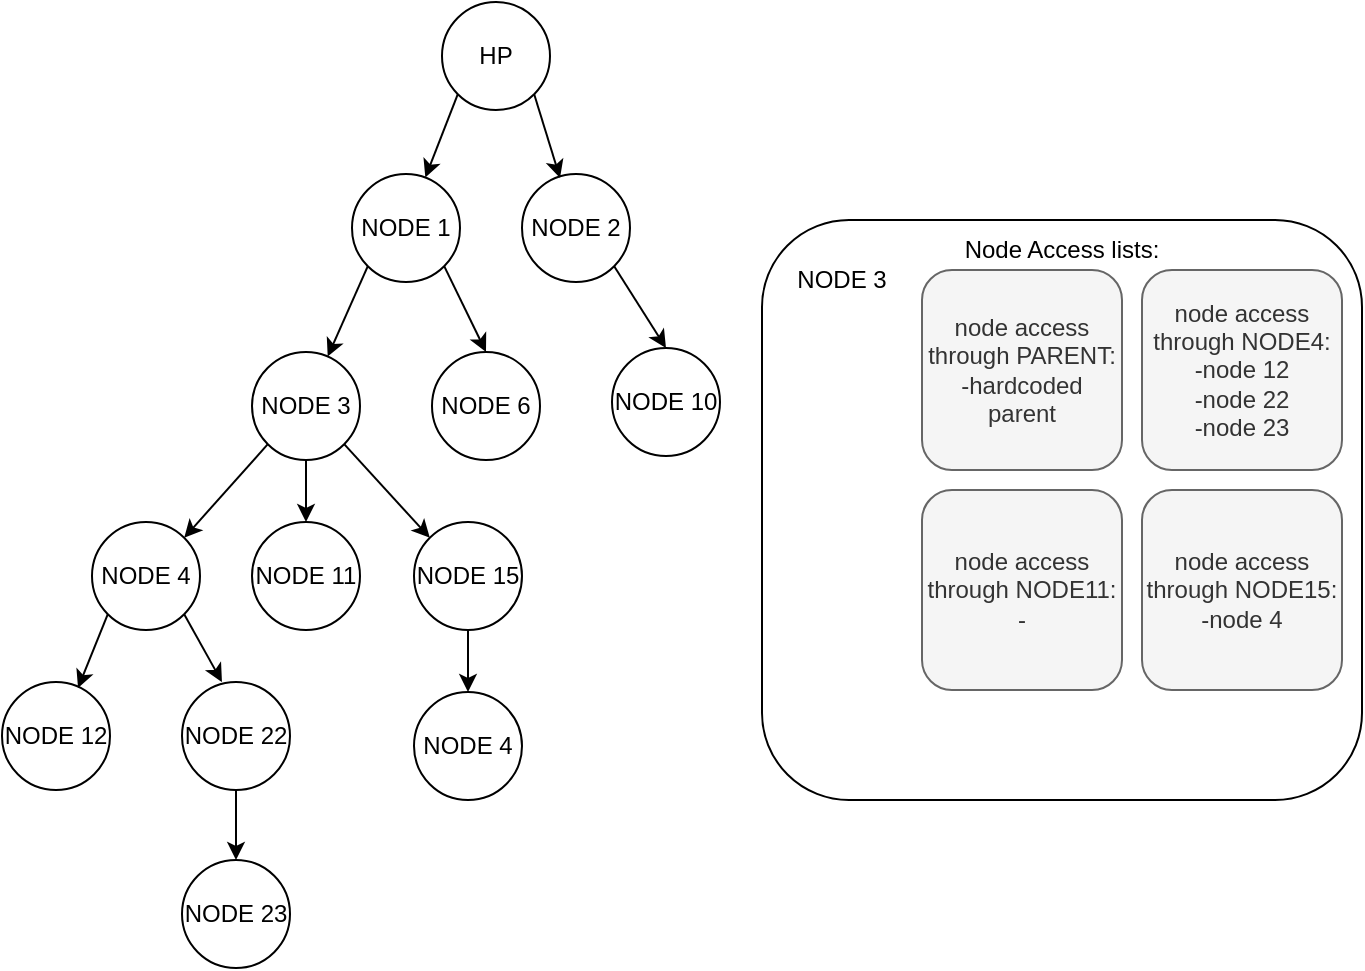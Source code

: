 <mxfile version="22.1.0" type="device">
  <diagram name="Page-1" id="fIDpOyRQobxb_MCxYIHS">
    <mxGraphModel dx="584" dy="911" grid="1" gridSize="5" guides="1" tooltips="1" connect="1" arrows="1" fold="1" page="1" pageScale="1" pageWidth="850" pageHeight="1100" math="0" shadow="0">
      <root>
        <mxCell id="0" />
        <mxCell id="1" parent="0" />
        <mxCell id="JQb3Fz-EGlwiKvFyWL8n-6" value="" style="rounded=1;whiteSpace=wrap;html=1;" vertex="1" parent="1">
          <mxGeometry x="1330" y="215" width="300" height="290" as="geometry" />
        </mxCell>
        <mxCell id="JQb3Fz-EGlwiKvFyWL8n-7" value="&lt;div&gt;node access through NODE4:&lt;/div&gt;&lt;div&gt;-node 12&lt;/div&gt;&lt;div&gt;-node 22&lt;/div&gt;&lt;div&gt;-node 23&lt;br&gt;&lt;/div&gt;" style="rounded=1;whiteSpace=wrap;html=1;fillColor=#f5f5f5;fontColor=#333333;strokeColor=#666666;" vertex="1" parent="1">
          <mxGeometry x="1520" y="240" width="100" height="100" as="geometry" />
        </mxCell>
        <mxCell id="JQb3Fz-EGlwiKvFyWL8n-8" value="&lt;div&gt;node access through PARENT:&lt;/div&gt;&lt;div&gt;-hardcoded parent&lt;br&gt;&lt;/div&gt;" style="rounded=1;whiteSpace=wrap;html=1;fillColor=#f5f5f5;strokeColor=#666666;fontColor=#333333;" vertex="1" parent="1">
          <mxGeometry x="1410" y="240" width="100" height="100" as="geometry" />
        </mxCell>
        <mxCell id="JQb3Fz-EGlwiKvFyWL8n-9" value="&lt;div&gt;node access through NODE15:&lt;/div&gt;&lt;div&gt;-node 4&lt;br&gt;&lt;/div&gt;" style="rounded=1;whiteSpace=wrap;html=1;fillColor=#f5f5f5;fontColor=#333333;strokeColor=#666666;" vertex="1" parent="1">
          <mxGeometry x="1520" y="350" width="100" height="100" as="geometry" />
        </mxCell>
        <mxCell id="JQb3Fz-EGlwiKvFyWL8n-10" value="&lt;div&gt;node access through NODE11:&lt;/div&gt;&lt;div&gt;-&lt;br&gt;&lt;/div&gt;" style="rounded=1;whiteSpace=wrap;html=1;fillColor=#f5f5f5;fontColor=#333333;strokeColor=#666666;" vertex="1" parent="1">
          <mxGeometry x="1410" y="350" width="100" height="100" as="geometry" />
        </mxCell>
        <mxCell id="JQb3Fz-EGlwiKvFyWL8n-11" value="NODE 3" style="text;html=1;strokeColor=none;fillColor=none;align=center;verticalAlign=middle;whiteSpace=wrap;rounded=0;" vertex="1" parent="1">
          <mxGeometry x="1340" y="230" width="60" height="30" as="geometry" />
        </mxCell>
        <mxCell id="JQb3Fz-EGlwiKvFyWL8n-12" value="Node Access lists:" style="text;html=1;strokeColor=none;fillColor=none;align=center;verticalAlign=middle;whiteSpace=wrap;rounded=0;" vertex="1" parent="1">
          <mxGeometry x="1415" y="220" width="130" height="20" as="geometry" />
        </mxCell>
        <mxCell id="JQb3Fz-EGlwiKvFyWL8n-14" value="NODE 1" style="ellipse;whiteSpace=wrap;html=1;aspect=fixed;" vertex="1" parent="1">
          <mxGeometry x="1125" y="192" width="54" height="54" as="geometry" />
        </mxCell>
        <mxCell id="JQb3Fz-EGlwiKvFyWL8n-15" value="NODE 2" style="ellipse;whiteSpace=wrap;html=1;aspect=fixed;" vertex="1" parent="1">
          <mxGeometry x="1210" y="192" width="54" height="54" as="geometry" />
        </mxCell>
        <mxCell id="JQb3Fz-EGlwiKvFyWL8n-16" value="NODE 3" style="ellipse;whiteSpace=wrap;html=1;aspect=fixed;" vertex="1" parent="1">
          <mxGeometry x="1075" y="281" width="54" height="54" as="geometry" />
        </mxCell>
        <mxCell id="JQb3Fz-EGlwiKvFyWL8n-17" value="NODE 6" style="ellipse;whiteSpace=wrap;html=1;aspect=fixed;" vertex="1" parent="1">
          <mxGeometry x="1165" y="281" width="54" height="54" as="geometry" />
        </mxCell>
        <mxCell id="JQb3Fz-EGlwiKvFyWL8n-18" value="NODE 10" style="ellipse;whiteSpace=wrap;html=1;aspect=fixed;" vertex="1" parent="1">
          <mxGeometry x="1255" y="279" width="54" height="54" as="geometry" />
        </mxCell>
        <mxCell id="JQb3Fz-EGlwiKvFyWL8n-19" value="HP" style="ellipse;whiteSpace=wrap;html=1;aspect=fixed;" vertex="1" parent="1">
          <mxGeometry x="1170" y="106" width="54" height="54" as="geometry" />
        </mxCell>
        <mxCell id="JQb3Fz-EGlwiKvFyWL8n-20" value="NODE 4" style="ellipse;whiteSpace=wrap;html=1;aspect=fixed;" vertex="1" parent="1">
          <mxGeometry x="995" y="366" width="54" height="54" as="geometry" />
        </mxCell>
        <mxCell id="JQb3Fz-EGlwiKvFyWL8n-21" value="NODE 11" style="ellipse;whiteSpace=wrap;html=1;aspect=fixed;" vertex="1" parent="1">
          <mxGeometry x="1075" y="366" width="54" height="54" as="geometry" />
        </mxCell>
        <mxCell id="JQb3Fz-EGlwiKvFyWL8n-27" style="edgeStyle=orthogonalEdgeStyle;rounded=0;orthogonalLoop=1;jettySize=auto;html=1;exitX=0.5;exitY=1;exitDx=0;exitDy=0;entryX=0.5;entryY=0;entryDx=0;entryDy=0;" edge="1" parent="1" source="JQb3Fz-EGlwiKvFyWL8n-22" target="JQb3Fz-EGlwiKvFyWL8n-25">
          <mxGeometry relative="1" as="geometry" />
        </mxCell>
        <mxCell id="JQb3Fz-EGlwiKvFyWL8n-22" value="NODE 15" style="ellipse;whiteSpace=wrap;html=1;aspect=fixed;" vertex="1" parent="1">
          <mxGeometry x="1156" y="366" width="54" height="54" as="geometry" />
        </mxCell>
        <mxCell id="JQb3Fz-EGlwiKvFyWL8n-23" value="NODE 12" style="ellipse;whiteSpace=wrap;html=1;aspect=fixed;" vertex="1" parent="1">
          <mxGeometry x="950" y="446" width="54" height="54" as="geometry" />
        </mxCell>
        <mxCell id="JQb3Fz-EGlwiKvFyWL8n-41" style="edgeStyle=orthogonalEdgeStyle;rounded=0;orthogonalLoop=1;jettySize=auto;html=1;entryX=0.5;entryY=0;entryDx=0;entryDy=0;" edge="1" parent="1" source="JQb3Fz-EGlwiKvFyWL8n-24" target="JQb3Fz-EGlwiKvFyWL8n-40">
          <mxGeometry relative="1" as="geometry" />
        </mxCell>
        <mxCell id="JQb3Fz-EGlwiKvFyWL8n-24" value="NODE 22" style="ellipse;whiteSpace=wrap;html=1;aspect=fixed;" vertex="1" parent="1">
          <mxGeometry x="1040" y="446" width="54" height="54" as="geometry" />
        </mxCell>
        <mxCell id="JQb3Fz-EGlwiKvFyWL8n-25" value="NODE 4" style="ellipse;whiteSpace=wrap;html=1;aspect=fixed;" vertex="1" parent="1">
          <mxGeometry x="1156" y="451" width="54" height="54" as="geometry" />
        </mxCell>
        <mxCell id="JQb3Fz-EGlwiKvFyWL8n-28" value="" style="endArrow=classic;html=1;rounded=0;exitX=0;exitY=1;exitDx=0;exitDy=0;" edge="1" parent="1" source="JQb3Fz-EGlwiKvFyWL8n-19" target="JQb3Fz-EGlwiKvFyWL8n-14">
          <mxGeometry width="50" height="50" relative="1" as="geometry">
            <mxPoint x="1035" y="216" as="sourcePoint" />
            <mxPoint x="1085" y="166" as="targetPoint" />
          </mxGeometry>
        </mxCell>
        <mxCell id="JQb3Fz-EGlwiKvFyWL8n-29" value="" style="endArrow=classic;html=1;rounded=0;exitX=1;exitY=1;exitDx=0;exitDy=0;entryX=0.352;entryY=0.037;entryDx=0;entryDy=0;entryPerimeter=0;" edge="1" parent="1" source="JQb3Fz-EGlwiKvFyWL8n-19" target="JQb3Fz-EGlwiKvFyWL8n-15">
          <mxGeometry width="50" height="50" relative="1" as="geometry">
            <mxPoint x="1193" y="163" as="sourcePoint" />
            <mxPoint x="1171" y="201" as="targetPoint" />
          </mxGeometry>
        </mxCell>
        <mxCell id="JQb3Fz-EGlwiKvFyWL8n-31" value="" style="endArrow=classic;html=1;rounded=0;exitX=0;exitY=1;exitDx=0;exitDy=0;" edge="1" parent="1" source="JQb3Fz-EGlwiKvFyWL8n-14" target="JQb3Fz-EGlwiKvFyWL8n-16">
          <mxGeometry width="50" height="50" relative="1" as="geometry">
            <mxPoint x="1150" y="251" as="sourcePoint" />
            <mxPoint x="1134" y="293" as="targetPoint" />
          </mxGeometry>
        </mxCell>
        <mxCell id="JQb3Fz-EGlwiKvFyWL8n-32" value="" style="endArrow=classic;html=1;rounded=0;exitX=1;exitY=1;exitDx=0;exitDy=0;entryX=0.5;entryY=0;entryDx=0;entryDy=0;" edge="1" parent="1" source="JQb3Fz-EGlwiKvFyWL8n-14" target="JQb3Fz-EGlwiKvFyWL8n-17">
          <mxGeometry width="50" height="50" relative="1" as="geometry">
            <mxPoint x="1138" y="243" as="sourcePoint" />
            <mxPoint x="1118" y="288" as="targetPoint" />
          </mxGeometry>
        </mxCell>
        <mxCell id="JQb3Fz-EGlwiKvFyWL8n-33" value="" style="endArrow=classic;html=1;rounded=0;exitX=1;exitY=1;exitDx=0;exitDy=0;entryX=0.5;entryY=0;entryDx=0;entryDy=0;" edge="1" parent="1" source="JQb3Fz-EGlwiKvFyWL8n-15" target="JQb3Fz-EGlwiKvFyWL8n-18">
          <mxGeometry width="50" height="50" relative="1" as="geometry">
            <mxPoint x="1176" y="243" as="sourcePoint" />
            <mxPoint x="1197" y="286" as="targetPoint" />
          </mxGeometry>
        </mxCell>
        <mxCell id="JQb3Fz-EGlwiKvFyWL8n-34" value="" style="endArrow=classic;html=1;rounded=0;exitX=0;exitY=1;exitDx=0;exitDy=0;entryX=1;entryY=0;entryDx=0;entryDy=0;" edge="1" parent="1" source="JQb3Fz-EGlwiKvFyWL8n-16" target="JQb3Fz-EGlwiKvFyWL8n-20">
          <mxGeometry width="50" height="50" relative="1" as="geometry">
            <mxPoint x="1138" y="243" as="sourcePoint" />
            <mxPoint x="1118" y="288" as="targetPoint" />
          </mxGeometry>
        </mxCell>
        <mxCell id="JQb3Fz-EGlwiKvFyWL8n-35" value="" style="endArrow=classic;html=1;rounded=0;exitX=0.5;exitY=1;exitDx=0;exitDy=0;entryX=0.5;entryY=0;entryDx=0;entryDy=0;" edge="1" parent="1" source="JQb3Fz-EGlwiKvFyWL8n-16" target="JQb3Fz-EGlwiKvFyWL8n-21">
          <mxGeometry width="50" height="50" relative="1" as="geometry">
            <mxPoint x="1088" y="332" as="sourcePoint" />
            <mxPoint x="1046" y="379" as="targetPoint" />
          </mxGeometry>
        </mxCell>
        <mxCell id="JQb3Fz-EGlwiKvFyWL8n-37" value="" style="endArrow=classic;html=1;rounded=0;exitX=0;exitY=1;exitDx=0;exitDy=0;entryX=0.704;entryY=0.056;entryDx=0;entryDy=0;entryPerimeter=0;" edge="1" parent="1" source="JQb3Fz-EGlwiKvFyWL8n-20" target="JQb3Fz-EGlwiKvFyWL8n-23">
          <mxGeometry width="50" height="50" relative="1" as="geometry">
            <mxPoint x="1088" y="332" as="sourcePoint" />
            <mxPoint x="1046" y="379" as="targetPoint" />
          </mxGeometry>
        </mxCell>
        <mxCell id="JQb3Fz-EGlwiKvFyWL8n-38" value="" style="endArrow=classic;html=1;rounded=0;exitX=1;exitY=1;exitDx=0;exitDy=0;entryX=0.37;entryY=0;entryDx=0;entryDy=0;entryPerimeter=0;" edge="1" parent="1" source="JQb3Fz-EGlwiKvFyWL8n-20" target="JQb3Fz-EGlwiKvFyWL8n-24">
          <mxGeometry width="50" height="50" relative="1" as="geometry">
            <mxPoint x="1008" y="417" as="sourcePoint" />
            <mxPoint x="993" y="454" as="targetPoint" />
          </mxGeometry>
        </mxCell>
        <mxCell id="JQb3Fz-EGlwiKvFyWL8n-39" value="" style="endArrow=classic;html=1;rounded=0;exitX=1;exitY=1;exitDx=0;exitDy=0;entryX=0;entryY=0;entryDx=0;entryDy=0;" edge="1" parent="1" source="JQb3Fz-EGlwiKvFyWL8n-16" target="JQb3Fz-EGlwiKvFyWL8n-22">
          <mxGeometry width="50" height="50" relative="1" as="geometry">
            <mxPoint x="1088" y="332" as="sourcePoint" />
            <mxPoint x="1046" y="379" as="targetPoint" />
          </mxGeometry>
        </mxCell>
        <mxCell id="JQb3Fz-EGlwiKvFyWL8n-40" value="NODE 23" style="ellipse;whiteSpace=wrap;html=1;aspect=fixed;" vertex="1" parent="1">
          <mxGeometry x="1040" y="535" width="54" height="54" as="geometry" />
        </mxCell>
      </root>
    </mxGraphModel>
  </diagram>
</mxfile>
